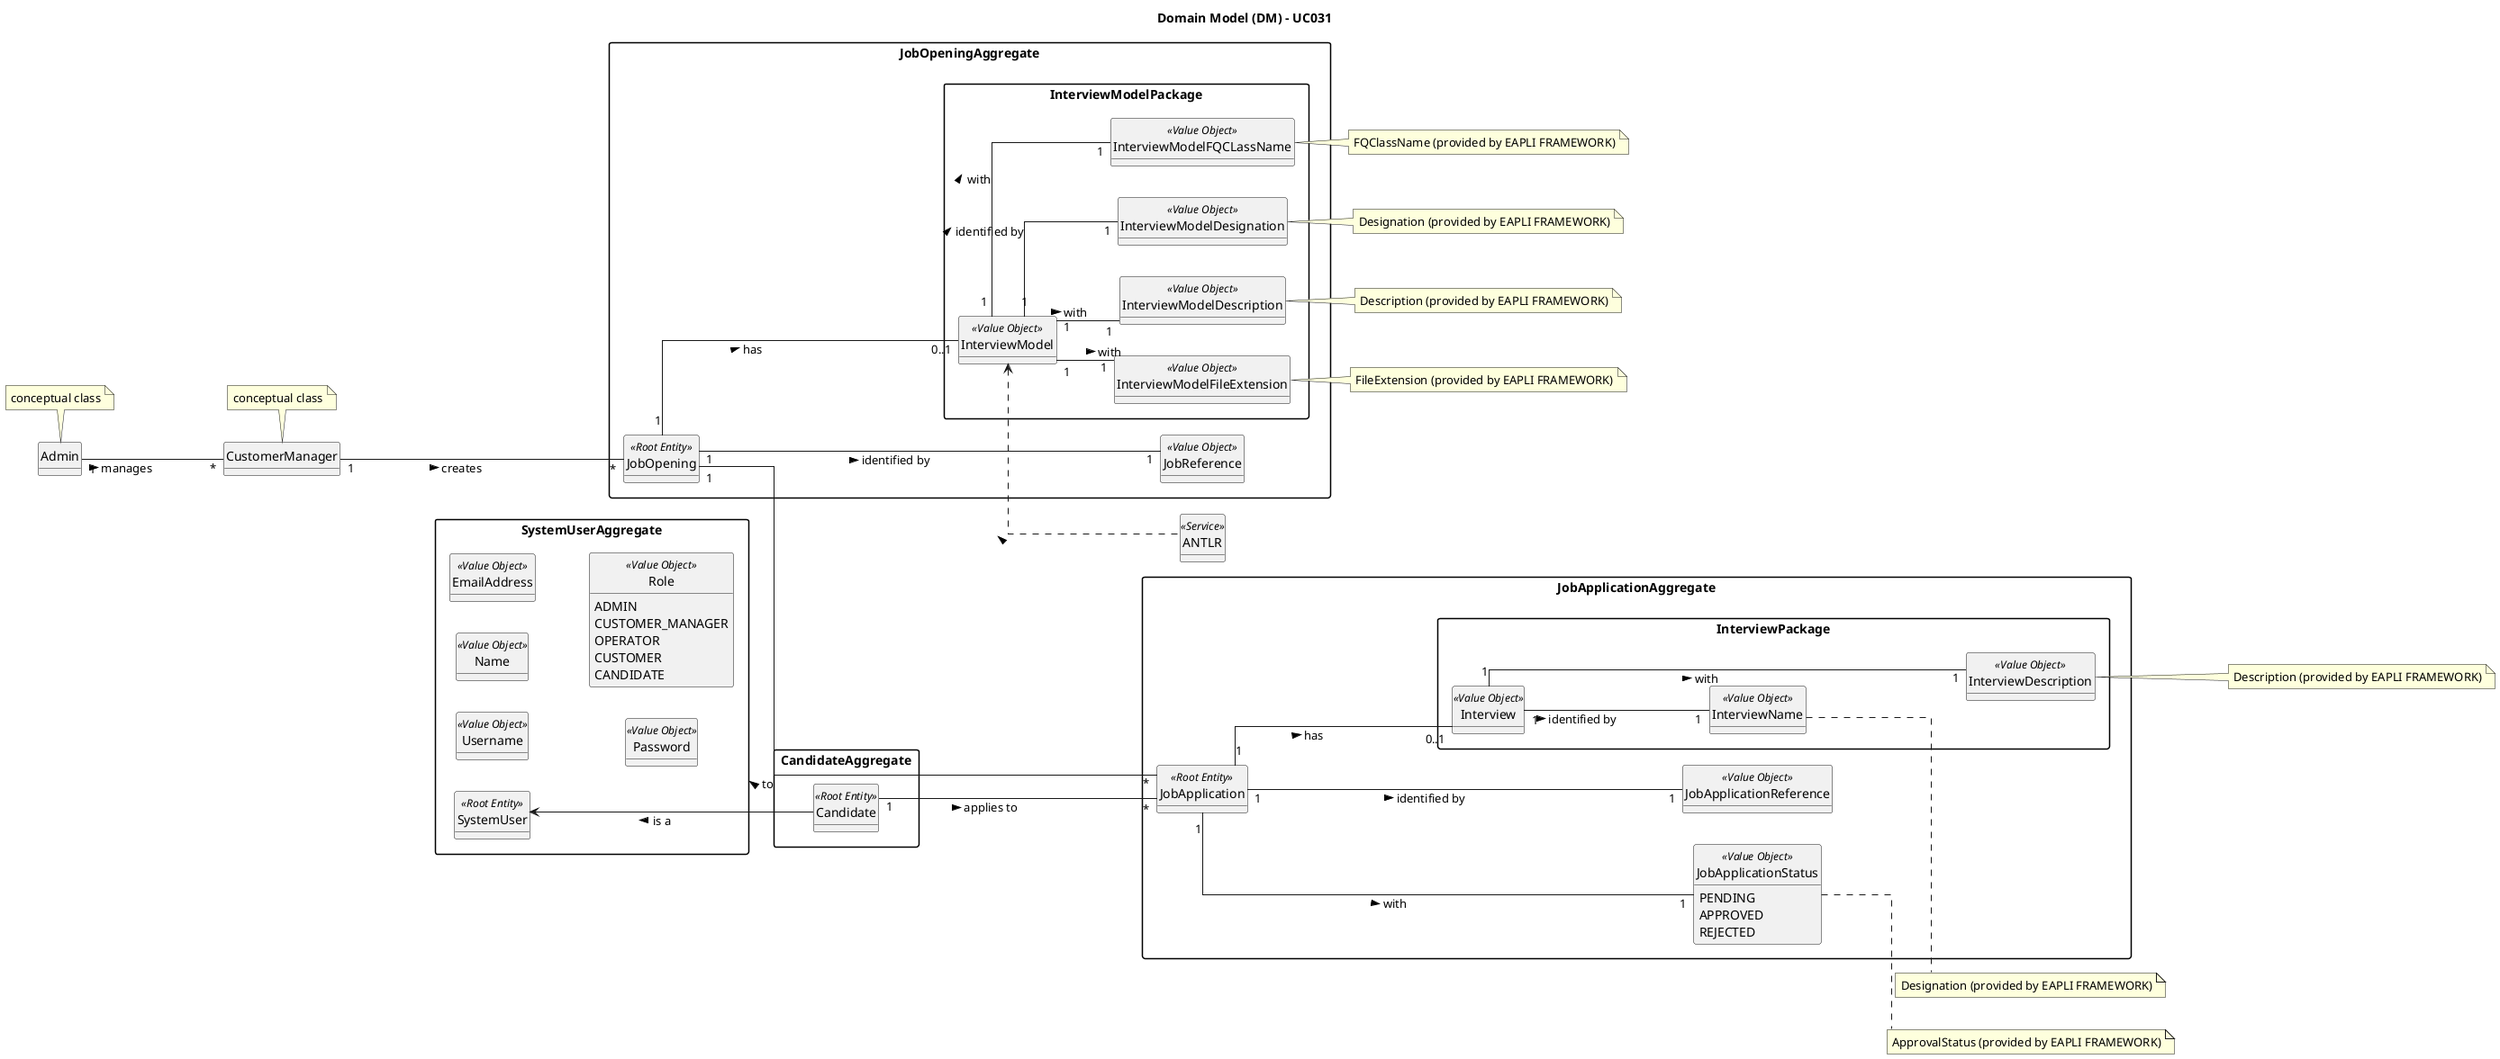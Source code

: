 @startuml
skinparam packageStyle rectangle
skinparam shadowing false

skinparam classAttributeIconSize 0
skinparam linetype ortho

top to bottom direction
left to right direction

hide methods
hide circle

title Domain Model (DM) - UC031


package SystemUserAggregate {
    class SystemUser <<Root Entity>>
    class Username <<Value Object>>
    class Name <<Value Object>>
    class EmailAddress <<Value Object>>
    class Password <<Value Object>>
    enum Role <<Value Object>> {
        ADMIN
        CUSTOMER_MANAGER
        OPERATOR
        CUSTOMER
        CANDIDATE
    }
}

class Admin
note top of Admin: conceptual class

class CustomerManager
note top of CustomerManager: conceptual class

package CandidateAggregate {
    class Candidate <<Root Entity>>
}

package JobOpeningAggregate {
    class JobOpening <<Root Entity>>
    class JobReference <<Value Object>>
    package InterviewModelPackage {
        class InterviewModel <<Value Object>>
        class InterviewModelDesignation <<Value Object>>
        class InterviewModelDescription <<Value Object>>
        class InterviewModelFileExtension <<Value Object>>
        class InterviewModelFQCLassName <<Value Object>>
    }
}
note right of InterviewModelDesignation: Designation (provided by EAPLI FRAMEWORK)
note right of InterviewModelDescription: Description (provided by EAPLI FRAMEWORK)
note right of InterviewModelFileExtension: FileExtension (provided by EAPLI FRAMEWORK)
note right of InterviewModelFQCLassName: FQClassName (provided by EAPLI FRAMEWORK)

package JobApplicationAggregate {
    class JobApplication <<Root Entity>>
    class JobApplicationReference <<Value Object>>
    enum JobApplicationStatus <<Value Object>> {
        PENDING
        APPROVED
        REJECTED
    }
    package InterviewPackage {
        class Interview <<Value Object>>
        class InterviewName <<Value Object>>
        class InterviewDescription <<Value Object>>
    }
}
note right of JobApplicationStatus: ApprovalStatus (provided by EAPLI FRAMEWORK)
note right of InterviewName: Designation (provided by EAPLI FRAMEWORK)
note right of InterviewDescription: Description (provided by EAPLI FRAMEWORK)

class ANTLR <<Service>>

SystemUser <--- Candidate : is a <

Admin "1" --- "*" CustomerManager : manages >

CustomerManager "1" ---- "*" JobOpening : creates >

Candidate "1" --- "*" JobApplication : applies to >

JobOpening "1" ---- "*" JobApplication : to <
JobOpening "1" --- "0..1" InterviewModel : has >
JobOpening "1" ---- "1" JobReference : identified by >

JobApplication "1" --- "1" JobApplicationReference : identified by >
JobApplication "1" --- "1" JobApplicationStatus : with >
JobApplication "1" -- "0..1" Interview : has >

Interview "1" -- "1" InterviewName : identified by >
Interview "1" --- "1" InterviewDescription : with >

InterviewModel "1" -- "1" InterviewModelDesignation : identified by >
InterviewModel "1" -- "1" InterviewModelDescription : with >
InterviewModel "1" -- "1" InterviewModelFileExtension : with >
InterviewModel "1" -- "1" InterviewModelFQCLassName : with >

InterviewModel <-. ANTLR : <

@enduml